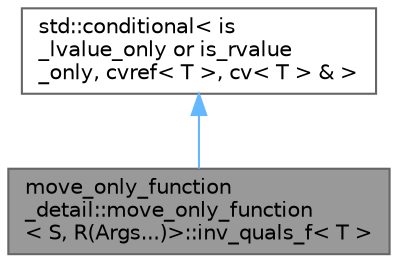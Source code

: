 digraph "move_only_function_detail::move_only_function&lt; S, R(Args...)&gt;::inv_quals_f&lt; T &gt;"
{
 // LATEX_PDF_SIZE
  bgcolor="transparent";
  edge [fontname=Helvetica,fontsize=10,labelfontname=Helvetica,labelfontsize=10];
  node [fontname=Helvetica,fontsize=10,shape=box,height=0.2,width=0.4];
  Node1 [id="Node000001",label="move_only_function\l_detail::move_only_function\l\< S, R(Args...)\>::inv_quals_f\< T \>",height=0.2,width=0.4,color="gray40", fillcolor="grey60", style="filled", fontcolor="black",tooltip=" "];
  Node2 -> Node1 [id="edge1_Node000001_Node000002",dir="back",color="steelblue1",style="solid",tooltip=" "];
  Node2 [id="Node000002",label="std::conditional\< is\l_lvalue_only or is_rvalue\l_only, cvref\< T \>, cv\< T \> & \>",height=0.2,width=0.4,color="gray40", fillcolor="white", style="filled",tooltip=" "];
}
